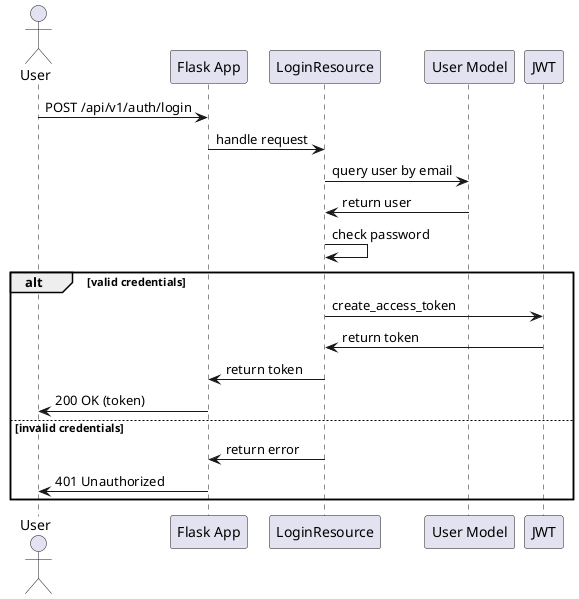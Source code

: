 @startuml
actor User
participant "Flask App" as App
participant "LoginResource" as Login
participant "User Model" as UserModel
participant "JWT" as JWT

User -> App: POST /api/v1/auth/login
App -> Login: handle request
Login -> UserModel: query user by email
UserModel -> Login: return user
Login -> Login: check password
alt valid credentials
    Login -> JWT: create_access_token
    JWT -> Login: return token
    Login -> App: return token
    App -> User: 200 OK (token)
else invalid credentials
    Login -> App: return error
    App -> User: 401 Unauthorized
end
@enduml